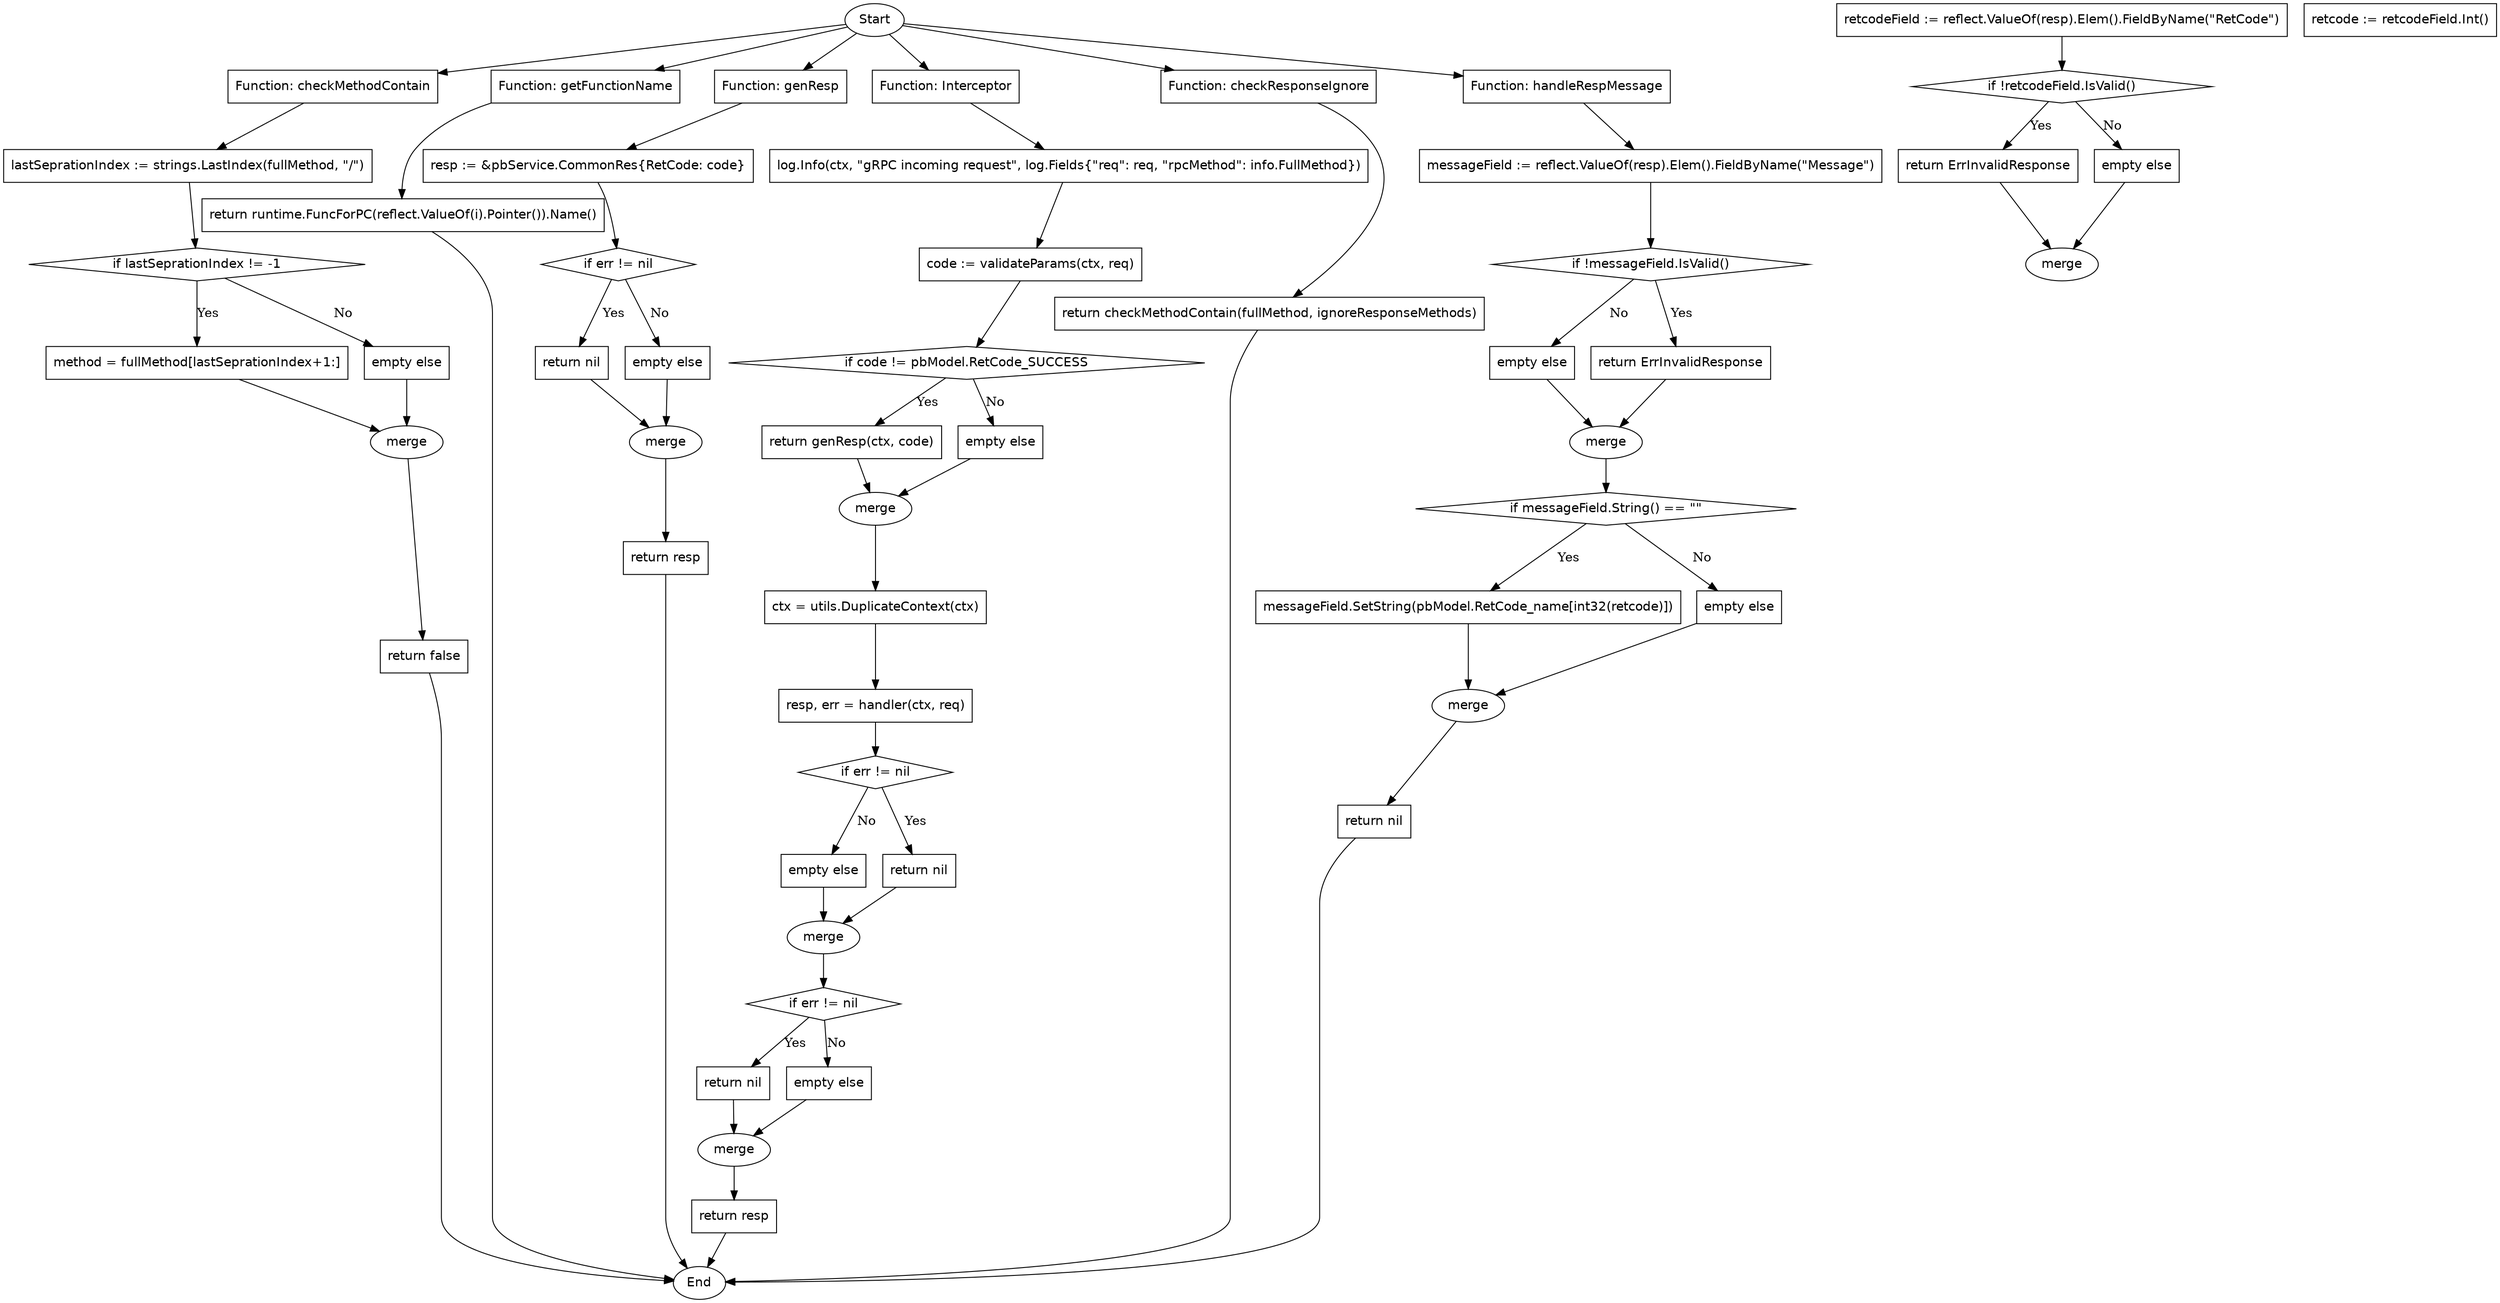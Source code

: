 digraph G {
  rankdir=TB;
  node [fontname="Helvetica"];

  n32 [label="empty else", shape=box];
  n37 [label="return ErrInvalidResponse", shape=box];
  n47 [label="Function: checkMethodContain", shape=box];
  n52 [label="merge", shape=ellipse];
  n54 [label="Function: getFunctionName", shape=box];
  n5 [label="code := validateParams(ctx, req)", shape=box];
  n7 [label="return genResp(ctx, code)", shape=box];
  n14 [label="empty else", shape=box];
  n17 [label="return nil", shape=box];
  n30 [label="if !messageField.IsValid()", shape=diamond];
  n34 [label="if messageField.String() == \"\"", shape=diamond];
  n35 [label="retcodeField := reflect.ValueOf(resp).Elem().FieldByName(\"RetCode\")", shape=box];
  n1 [label="Start", shape=ellipse];
  n4 [label="log.Info(ctx, \"gRPC incoming request\", log.Fields{\"req\": req, \"rpcMethod\": info.FullMethod})", shape=box];
  n8 [label="empty else", shape=box];
  n9 [label="merge", shape=ellipse];
  n21 [label="Function: genResp", shape=box];
  n24 [label="return nil", shape=box];
  n25 [label="empty else", shape=box];
  n27 [label="return resp", shape=box];
  n6 [label="if code != pbModel.RetCode_SUCCESS", shape=diamond];
  n12 [label="if err != nil", shape=diamond];
  n16 [label="if err != nil", shape=diamond];
  n18 [label="empty else", shape=box];
  n20 [label="return resp", shape=box];
  n22 [label="resp := &pbService.CommonRes{RetCode: code}", shape=box];
  n31 [label="return ErrInvalidResponse", shape=box];
  n39 [label="merge", shape=ellipse];
  n3 [label="Function: Interceptor", shape=box];
  n19 [label="merge", shape=ellipse];
  n23 [label="if err != nil", shape=diamond];
  n40 [label="retcode := retcodeField.Int()", shape=box];
  n50 [label="method = fullMethod[lastSeprationIndex+1:]", shape=box];
  n51 [label="empty else", shape=box];
  n55 [label="return runtime.FuncForPC(reflect.ValueOf(i).Pointer()).Name()", shape=box];
  n10 [label="ctx = utils.DuplicateContext(ctx)", shape=box];
  n13 [label="return nil", shape=box];
  n29 [label="messageField := reflect.ValueOf(resp).Elem().FieldByName(\"Message\")", shape=box];
  n33 [label="merge", shape=ellipse];
  n38 [label="empty else", shape=box];
  n41 [label="messageField.SetString(pbModel.RetCode_name[int32(retcode)])", shape=box];
  n43 [label="merge", shape=ellipse];
  n44 [label="return nil", shape=box];
  n2 [label="End", shape=ellipse];
  n11 [label="resp, err = handler(ctx, req)", shape=box];
  n36 [label="if !retcodeField.IsValid()", shape=diamond];
  n42 [label="empty else", shape=box];
  n45 [label="Function: checkResponseIgnore", shape=box];
  n46 [label="return checkMethodContain(fullMethod, ignoreResponseMethods)", shape=box];
  n48 [label="lastSeprationIndex := strings.LastIndex(fullMethod, \"/\")", shape=box];
  n49 [label="if lastSeprationIndex != -1", shape=diamond];
  n53 [label="return false", shape=box];
  n15 [label="merge", shape=ellipse];
  n26 [label="merge", shape=ellipse];
  n28 [label="Function: handleRespMessage", shape=box];

  n1 -> n3;
  n3 -> n4;
  n4 -> n5;
  n5 -> n6;
  n6 -> n7 [label="Yes"];
  n6 -> n8 [label="No"];
  n7 -> n9;
  n8 -> n9;
  n9 -> n10;
  n10 -> n11;
  n11 -> n12;
  n12 -> n13 [label="Yes"];
  n12 -> n14 [label="No"];
  n13 -> n15;
  n14 -> n15;
  n15 -> n16;
  n16 -> n17 [label="Yes"];
  n16 -> n18 [label="No"];
  n17 -> n19;
  n18 -> n19;
  n19 -> n20;
  n20 -> n2;
  n1 -> n21;
  n21 -> n22;
  n22 -> n23;
  n23 -> n24 [label="Yes"];
  n23 -> n25 [label="No"];
  n24 -> n26;
  n25 -> n26;
  n26 -> n27;
  n27 -> n2;
  n1 -> n28;
  n28 -> n29;
  n29 -> n30;
  n30 -> n31 [label="Yes"];
  n30 -> n32 [label="No"];
  n31 -> n33;
  n32 -> n33;
  n33 -> n34;
  n35 -> n36;
  n36 -> n37 [label="Yes"];
  n36 -> n38 [label="No"];
  n37 -> n39;
  n38 -> n39;
  n34 -> n41 [label="Yes"];
  n34 -> n42 [label="No"];
  n41 -> n43;
  n42 -> n43;
  n43 -> n44;
  n44 -> n2;
  n1 -> n45;
  n45 -> n46;
  n46 -> n2;
  n1 -> n47;
  n47 -> n48;
  n48 -> n49;
  n49 -> n50 [label="Yes"];
  n49 -> n51 [label="No"];
  n50 -> n52;
  n51 -> n52;
  n52 -> n53;
  n53 -> n2;
  n1 -> n54;
  n54 -> n55;
  n55 -> n2;
}
